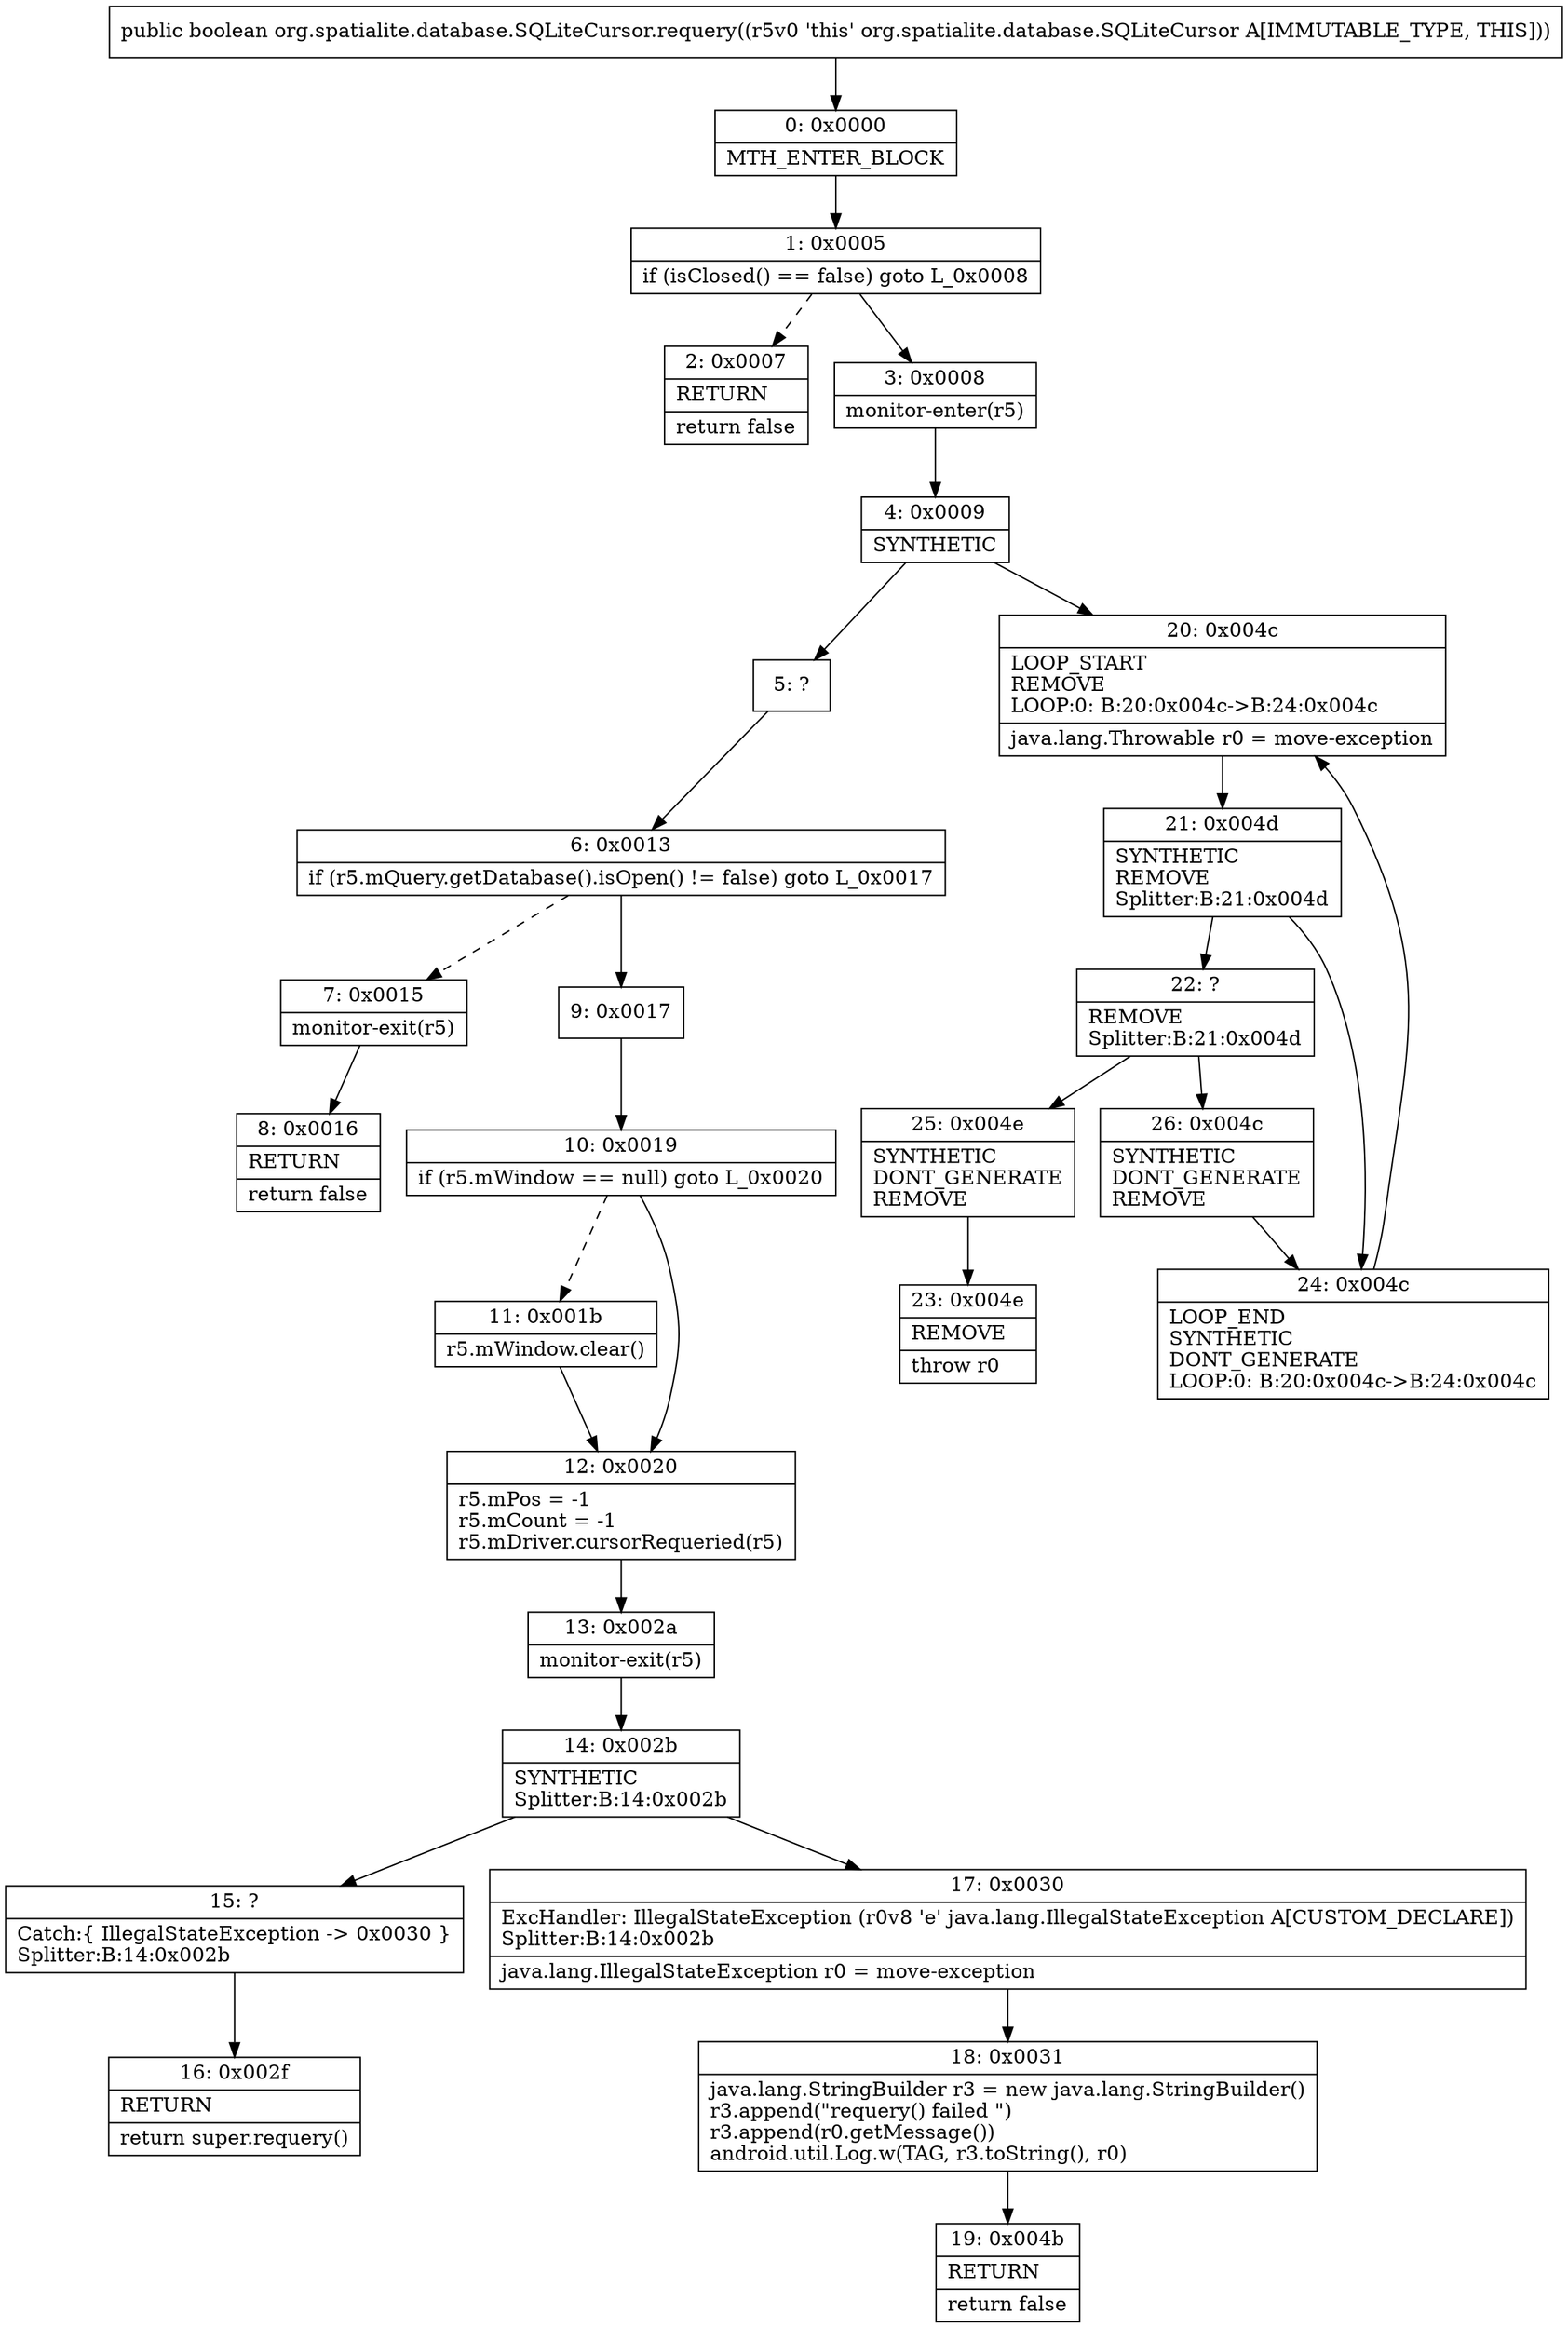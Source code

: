 digraph "CFG fororg.spatialite.database.SQLiteCursor.requery()Z" {
Node_0 [shape=record,label="{0\:\ 0x0000|MTH_ENTER_BLOCK\l}"];
Node_1 [shape=record,label="{1\:\ 0x0005|if (isClosed() == false) goto L_0x0008\l}"];
Node_2 [shape=record,label="{2\:\ 0x0007|RETURN\l|return false\l}"];
Node_3 [shape=record,label="{3\:\ 0x0008|monitor\-enter(r5)\l}"];
Node_4 [shape=record,label="{4\:\ 0x0009|SYNTHETIC\l}"];
Node_5 [shape=record,label="{5\:\ ?}"];
Node_6 [shape=record,label="{6\:\ 0x0013|if (r5.mQuery.getDatabase().isOpen() != false) goto L_0x0017\l}"];
Node_7 [shape=record,label="{7\:\ 0x0015|monitor\-exit(r5)\l}"];
Node_8 [shape=record,label="{8\:\ 0x0016|RETURN\l|return false\l}"];
Node_9 [shape=record,label="{9\:\ 0x0017}"];
Node_10 [shape=record,label="{10\:\ 0x0019|if (r5.mWindow == null) goto L_0x0020\l}"];
Node_11 [shape=record,label="{11\:\ 0x001b|r5.mWindow.clear()\l}"];
Node_12 [shape=record,label="{12\:\ 0x0020|r5.mPos = \-1\lr5.mCount = \-1\lr5.mDriver.cursorRequeried(r5)\l}"];
Node_13 [shape=record,label="{13\:\ 0x002a|monitor\-exit(r5)\l}"];
Node_14 [shape=record,label="{14\:\ 0x002b|SYNTHETIC\lSplitter:B:14:0x002b\l}"];
Node_15 [shape=record,label="{15\:\ ?|Catch:\{ IllegalStateException \-\> 0x0030 \}\lSplitter:B:14:0x002b\l}"];
Node_16 [shape=record,label="{16\:\ 0x002f|RETURN\l|return super.requery()\l}"];
Node_17 [shape=record,label="{17\:\ 0x0030|ExcHandler: IllegalStateException (r0v8 'e' java.lang.IllegalStateException A[CUSTOM_DECLARE])\lSplitter:B:14:0x002b\l|java.lang.IllegalStateException r0 = move\-exception\l}"];
Node_18 [shape=record,label="{18\:\ 0x0031|java.lang.StringBuilder r3 = new java.lang.StringBuilder()\lr3.append(\"requery() failed \")\lr3.append(r0.getMessage())\landroid.util.Log.w(TAG, r3.toString(), r0)\l}"];
Node_19 [shape=record,label="{19\:\ 0x004b|RETURN\l|return false\l}"];
Node_20 [shape=record,label="{20\:\ 0x004c|LOOP_START\lREMOVE\lLOOP:0: B:20:0x004c\-\>B:24:0x004c\l|java.lang.Throwable r0 = move\-exception\l}"];
Node_21 [shape=record,label="{21\:\ 0x004d|SYNTHETIC\lREMOVE\lSplitter:B:21:0x004d\l}"];
Node_22 [shape=record,label="{22\:\ ?|REMOVE\lSplitter:B:21:0x004d\l}"];
Node_23 [shape=record,label="{23\:\ 0x004e|REMOVE\l|throw r0\l}"];
Node_24 [shape=record,label="{24\:\ 0x004c|LOOP_END\lSYNTHETIC\lDONT_GENERATE\lLOOP:0: B:20:0x004c\-\>B:24:0x004c\l}"];
Node_25 [shape=record,label="{25\:\ 0x004e|SYNTHETIC\lDONT_GENERATE\lREMOVE\l}"];
Node_26 [shape=record,label="{26\:\ 0x004c|SYNTHETIC\lDONT_GENERATE\lREMOVE\l}"];
MethodNode[shape=record,label="{public boolean org.spatialite.database.SQLiteCursor.requery((r5v0 'this' org.spatialite.database.SQLiteCursor A[IMMUTABLE_TYPE, THIS])) }"];
MethodNode -> Node_0;
Node_0 -> Node_1;
Node_1 -> Node_2[style=dashed];
Node_1 -> Node_3;
Node_3 -> Node_4;
Node_4 -> Node_5;
Node_4 -> Node_20;
Node_5 -> Node_6;
Node_6 -> Node_7[style=dashed];
Node_6 -> Node_9;
Node_7 -> Node_8;
Node_9 -> Node_10;
Node_10 -> Node_11[style=dashed];
Node_10 -> Node_12;
Node_11 -> Node_12;
Node_12 -> Node_13;
Node_13 -> Node_14;
Node_14 -> Node_15;
Node_14 -> Node_17;
Node_15 -> Node_16;
Node_17 -> Node_18;
Node_18 -> Node_19;
Node_20 -> Node_21;
Node_21 -> Node_22;
Node_21 -> Node_24;
Node_22 -> Node_25;
Node_22 -> Node_26;
Node_24 -> Node_20;
Node_25 -> Node_23;
Node_26 -> Node_24;
}

